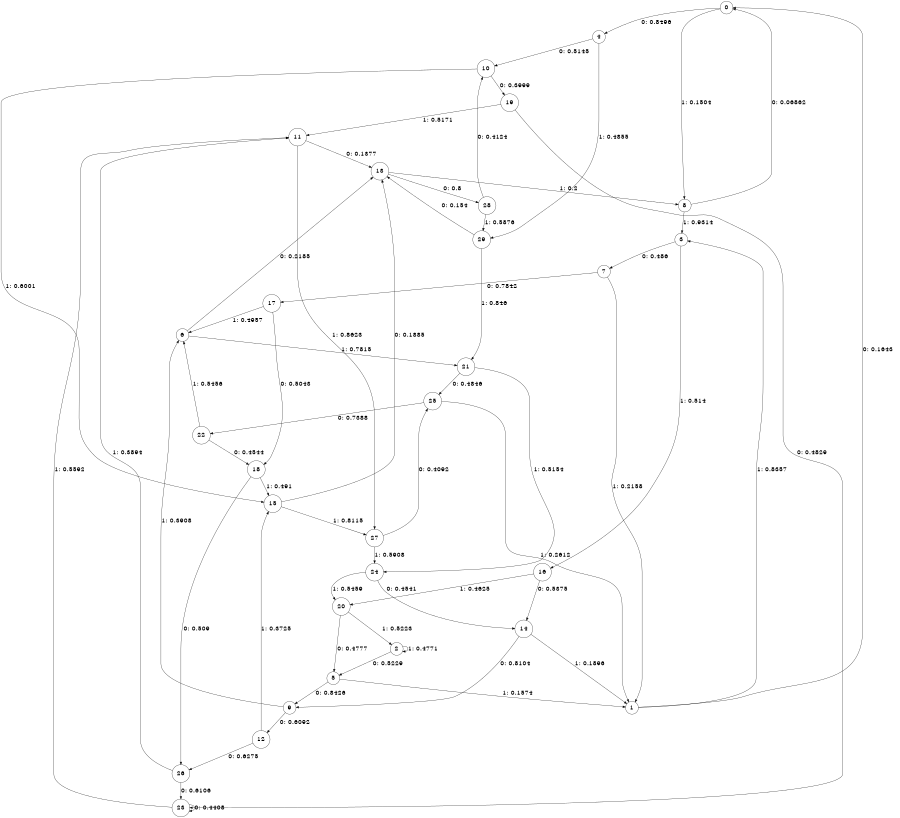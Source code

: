 digraph "ch34randomL6" {
size = "6,8.5";
ratio = "fill";
node [shape = circle];
node [fontsize = 24];
edge [fontsize = 24];
0 -> 4 [label = "0: 0.8496   "];
0 -> 8 [label = "1: 0.1504   "];
1 -> 0 [label = "0: 0.1643   "];
1 -> 3 [label = "1: 0.8357   "];
2 -> 5 [label = "0: 0.5229   "];
2 -> 2 [label = "1: 0.4771   "];
3 -> 7 [label = "0: 0.486    "];
3 -> 16 [label = "1: 0.514    "];
4 -> 10 [label = "0: 0.5145   "];
4 -> 29 [label = "1: 0.4855   "];
5 -> 9 [label = "0: 0.8426   "];
5 -> 1 [label = "1: 0.1574   "];
6 -> 13 [label = "0: 0.2185   "];
6 -> 21 [label = "1: 0.7815   "];
7 -> 17 [label = "0: 0.7842   "];
7 -> 1 [label = "1: 0.2158   "];
8 -> 0 [label = "0: 0.06862  "];
8 -> 3 [label = "1: 0.9314   "];
9 -> 12 [label = "0: 0.6092   "];
9 -> 6 [label = "1: 0.3908   "];
10 -> 19 [label = "0: 0.3999   "];
10 -> 15 [label = "1: 0.6001   "];
11 -> 13 [label = "0: 0.1377   "];
11 -> 27 [label = "1: 0.8623   "];
12 -> 26 [label = "0: 0.6275   "];
12 -> 15 [label = "1: 0.3725   "];
13 -> 28 [label = "0: 0.8      "];
13 -> 8 [label = "1: 0.2      "];
14 -> 9 [label = "0: 0.8104   "];
14 -> 1 [label = "1: 0.1896   "];
15 -> 13 [label = "0: 0.1885   "];
15 -> 27 [label = "1: 0.8115   "];
16 -> 14 [label = "0: 0.5375   "];
16 -> 20 [label = "1: 0.4625   "];
17 -> 18 [label = "0: 0.5043   "];
17 -> 6 [label = "1: 0.4957   "];
18 -> 26 [label = "0: 0.509    "];
18 -> 15 [label = "1: 0.491    "];
19 -> 23 [label = "0: 0.4829   "];
19 -> 11 [label = "1: 0.5171   "];
20 -> 5 [label = "0: 0.4777   "];
20 -> 2 [label = "1: 0.5223   "];
21 -> 25 [label = "0: 0.4846   "];
21 -> 24 [label = "1: 0.5154   "];
22 -> 18 [label = "0: 0.4544   "];
22 -> 6 [label = "1: 0.5456   "];
23 -> 23 [label = "0: 0.4408   "];
23 -> 11 [label = "1: 0.5592   "];
24 -> 14 [label = "0: 0.4541   "];
24 -> 20 [label = "1: 0.5459   "];
25 -> 22 [label = "0: 0.7388   "];
25 -> 1 [label = "1: 0.2612   "];
26 -> 23 [label = "0: 0.6106   "];
26 -> 11 [label = "1: 0.3894   "];
27 -> 25 [label = "0: 0.4092   "];
27 -> 24 [label = "1: 0.5908   "];
28 -> 10 [label = "0: 0.4124   "];
28 -> 29 [label = "1: 0.5876   "];
29 -> 13 [label = "0: 0.154    "];
29 -> 21 [label = "1: 0.846    "];
}